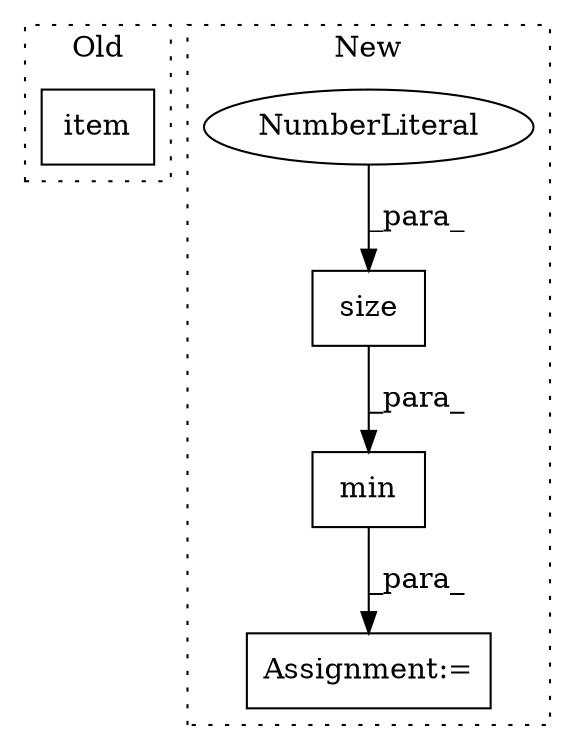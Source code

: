 digraph G {
subgraph cluster0 {
1 [label="item" a="32" s="1389" l="6" shape="box"];
label = "Old";
style="dotted";
}
subgraph cluster1 {
2 [label="min" a="32" s="1183,1204" l="4,1" shape="box"];
3 [label="size" a="32" s="1195,1201" l="5,1" shape="box"];
4 [label="NumberLiteral" a="34" s="1200" l="1" shape="ellipse"];
5 [label="Assignment:=" a="7" s="1182" l="1" shape="box"];
label = "New";
style="dotted";
}
2 -> 5 [label="_para_"];
3 -> 2 [label="_para_"];
4 -> 3 [label="_para_"];
}